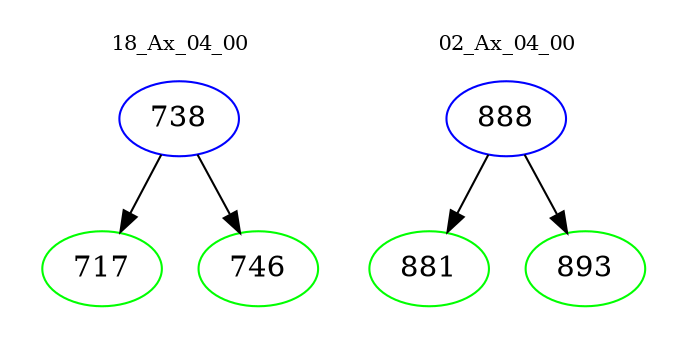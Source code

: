 digraph{
subgraph cluster_0 {
color = white
label = "18_Ax_04_00";
fontsize=10;
T0_738 [label="738", color="blue"]
T0_738 -> T0_717 [color="black"]
T0_717 [label="717", color="green"]
T0_738 -> T0_746 [color="black"]
T0_746 [label="746", color="green"]
}
subgraph cluster_1 {
color = white
label = "02_Ax_04_00";
fontsize=10;
T1_888 [label="888", color="blue"]
T1_888 -> T1_881 [color="black"]
T1_881 [label="881", color="green"]
T1_888 -> T1_893 [color="black"]
T1_893 [label="893", color="green"]
}
}
